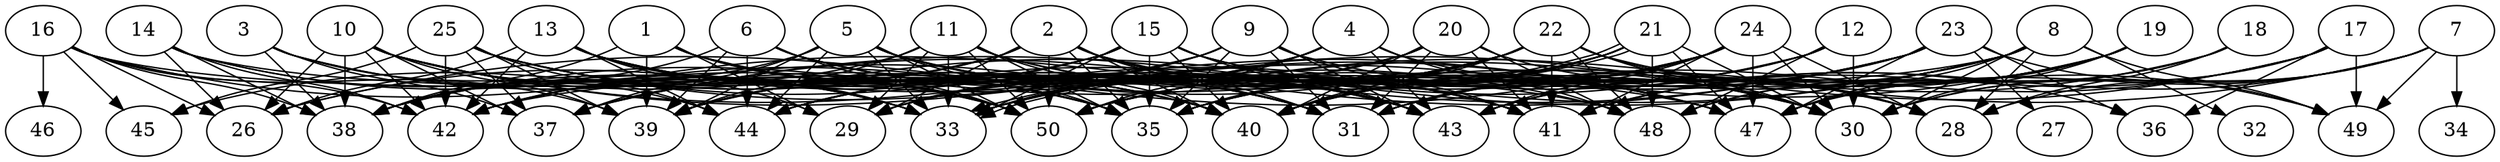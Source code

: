 // DAG automatically generated by daggen at Thu Oct  3 14:07:57 2019
// ./daggen --dot -n 50 --ccr 0.4 --fat 0.9 --regular 0.7 --density 0.6 --mindata 5242880 --maxdata 52428800 
digraph G {
  1 [size="107279360", alpha="0.08", expect_size="42911744"] 
  1 -> 29 [size ="42911744"]
  1 -> 31 [size ="42911744"]
  1 -> 35 [size ="42911744"]
  1 -> 38 [size ="42911744"]
  1 -> 39 [size ="42911744"]
  1 -> 48 [size ="42911744"]
  1 -> 50 [size ="42911744"]
  2 [size="128386560", alpha="0.18", expect_size="51354624"] 
  2 -> 28 [size ="51354624"]
  2 -> 29 [size ="51354624"]
  2 -> 31 [size ="51354624"]
  2 -> 35 [size ="51354624"]
  2 -> 37 [size ="51354624"]
  2 -> 40 [size ="51354624"]
  2 -> 41 [size ="51354624"]
  2 -> 42 [size ="51354624"]
  2 -> 43 [size ="51354624"]
  2 -> 45 [size ="51354624"]
  2 -> 50 [size ="51354624"]
  3 [size="55242240", alpha="0.02", expect_size="22096896"] 
  3 -> 33 [size ="22096896"]
  3 -> 35 [size ="22096896"]
  3 -> 37 [size ="22096896"]
  3 -> 38 [size ="22096896"]
  3 -> 44 [size ="22096896"]
  4 [size="30551040", alpha="0.18", expect_size="12220416"] 
  4 -> 28 [size ="12220416"]
  4 -> 33 [size ="12220416"]
  4 -> 39 [size ="12220416"]
  4 -> 43 [size ="12220416"]
  4 -> 44 [size ="12220416"]
  4 -> 48 [size ="12220416"]
  4 -> 50 [size ="12220416"]
  5 [size="108894720", alpha="0.11", expect_size="43557888"] 
  5 -> 30 [size ="43557888"]
  5 -> 31 [size ="43557888"]
  5 -> 33 [size ="43557888"]
  5 -> 35 [size ="43557888"]
  5 -> 37 [size ="43557888"]
  5 -> 38 [size ="43557888"]
  5 -> 39 [size ="43557888"]
  5 -> 41 [size ="43557888"]
  5 -> 43 [size ="43557888"]
  5 -> 44 [size ="43557888"]
  5 -> 50 [size ="43557888"]
  6 [size="98032640", alpha="0.10", expect_size="39213056"] 
  6 -> 31 [size ="39213056"]
  6 -> 38 [size ="39213056"]
  6 -> 39 [size ="39213056"]
  6 -> 41 [size ="39213056"]
  6 -> 43 [size ="39213056"]
  6 -> 44 [size ="39213056"]
  6 -> 50 [size ="39213056"]
  7 [size="102958080", alpha="0.09", expect_size="41183232"] 
  7 -> 28 [size ="41183232"]
  7 -> 30 [size ="41183232"]
  7 -> 34 [size ="41183232"]
  7 -> 41 [size ="41183232"]
  7 -> 47 [size ="41183232"]
  7 -> 49 [size ="41183232"]
  7 -> 50 [size ="41183232"]
  8 [size="108848640", alpha="0.04", expect_size="43539456"] 
  8 -> 28 [size ="43539456"]
  8 -> 30 [size ="43539456"]
  8 -> 32 [size ="43539456"]
  8 -> 35 [size ="43539456"]
  8 -> 37 [size ="43539456"]
  8 -> 39 [size ="43539456"]
  8 -> 40 [size ="43539456"]
  8 -> 42 [size ="43539456"]
  8 -> 43 [size ="43539456"]
  8 -> 47 [size ="43539456"]
  8 -> 49 [size ="43539456"]
  9 [size="35289600", alpha="0.01", expect_size="14115840"] 
  9 -> 26 [size ="14115840"]
  9 -> 29 [size ="14115840"]
  9 -> 31 [size ="14115840"]
  9 -> 35 [size ="14115840"]
  9 -> 36 [size ="14115840"]
  9 -> 39 [size ="14115840"]
  9 -> 41 [size ="14115840"]
  9 -> 43 [size ="14115840"]
  10 [size="95216640", alpha="0.04", expect_size="38086656"] 
  10 -> 26 [size ="38086656"]
  10 -> 30 [size ="38086656"]
  10 -> 33 [size ="38086656"]
  10 -> 37 [size ="38086656"]
  10 -> 38 [size ="38086656"]
  10 -> 39 [size ="38086656"]
  10 -> 40 [size ="38086656"]
  10 -> 42 [size ="38086656"]
  10 -> 47 [size ="38086656"]
  10 -> 50 [size ="38086656"]
  11 [size="122245120", alpha="0.18", expect_size="48898048"] 
  11 -> 29 [size ="48898048"]
  11 -> 33 [size ="48898048"]
  11 -> 35 [size ="48898048"]
  11 -> 38 [size ="48898048"]
  11 -> 39 [size ="48898048"]
  11 -> 40 [size ="48898048"]
  11 -> 41 [size ="48898048"]
  11 -> 47 [size ="48898048"]
  11 -> 50 [size ="48898048"]
  12 [size="50467840", alpha="0.12", expect_size="20187136"] 
  12 -> 30 [size ="20187136"]
  12 -> 31 [size ="20187136"]
  12 -> 35 [size ="20187136"]
  12 -> 40 [size ="20187136"]
  12 -> 44 [size ="20187136"]
  12 -> 48 [size ="20187136"]
  13 [size="40066560", alpha="0.01", expect_size="16026624"] 
  13 -> 26 [size ="16026624"]
  13 -> 29 [size ="16026624"]
  13 -> 31 [size ="16026624"]
  13 -> 33 [size ="16026624"]
  13 -> 35 [size ="16026624"]
  13 -> 40 [size ="16026624"]
  13 -> 42 [size ="16026624"]
  13 -> 43 [size ="16026624"]
  13 -> 44 [size ="16026624"]
  13 -> 50 [size ="16026624"]
  14 [size="50526720", alpha="0.14", expect_size="20210688"] 
  14 -> 26 [size ="20210688"]
  14 -> 33 [size ="20210688"]
  14 -> 38 [size ="20210688"]
  14 -> 42 [size ="20210688"]
  14 -> 47 [size ="20210688"]
  14 -> 50 [size ="20210688"]
  15 [size="40289280", alpha="0.15", expect_size="16115712"] 
  15 -> 30 [size ="16115712"]
  15 -> 33 [size ="16115712"]
  15 -> 35 [size ="16115712"]
  15 -> 38 [size ="16115712"]
  15 -> 39 [size ="16115712"]
  15 -> 40 [size ="16115712"]
  15 -> 42 [size ="16115712"]
  15 -> 43 [size ="16115712"]
  15 -> 47 [size ="16115712"]
  16 [size="105277440", alpha="0.14", expect_size="42110976"] 
  16 -> 26 [size ="42110976"]
  16 -> 38 [size ="42110976"]
  16 -> 39 [size ="42110976"]
  16 -> 40 [size ="42110976"]
  16 -> 42 [size ="42110976"]
  16 -> 45 [size ="42110976"]
  16 -> 46 [size ="42110976"]
  16 -> 48 [size ="42110976"]
  17 [size="48376320", alpha="0.07", expect_size="19350528"] 
  17 -> 30 [size ="19350528"]
  17 -> 31 [size ="19350528"]
  17 -> 36 [size ="19350528"]
  17 -> 41 [size ="19350528"]
  17 -> 49 [size ="19350528"]
  17 -> 50 [size ="19350528"]
  18 [size="99640320", alpha="0.15", expect_size="39856128"] 
  18 -> 28 [size ="39856128"]
  18 -> 40 [size ="39856128"]
  18 -> 47 [size ="39856128"]
  18 -> 48 [size ="39856128"]
  19 [size="124797440", alpha="0.01", expect_size="49918976"] 
  19 -> 30 [size ="49918976"]
  19 -> 31 [size ="49918976"]
  19 -> 33 [size ="49918976"]
  19 -> 41 [size ="49918976"]
  19 -> 43 [size ="49918976"]
  19 -> 47 [size ="49918976"]
  19 -> 48 [size ="49918976"]
  20 [size="129024000", alpha="0.16", expect_size="51609600"] 
  20 -> 30 [size ="51609600"]
  20 -> 31 [size ="51609600"]
  20 -> 33 [size ="51609600"]
  20 -> 38 [size ="51609600"]
  20 -> 40 [size ="51609600"]
  20 -> 41 [size ="51609600"]
  20 -> 44 [size ="51609600"]
  20 -> 48 [size ="51609600"]
  21 [size="32524800", alpha="0.08", expect_size="13009920"] 
  21 -> 30 [size ="13009920"]
  21 -> 33 [size ="13009920"]
  21 -> 33 [size ="13009920"]
  21 -> 35 [size ="13009920"]
  21 -> 40 [size ="13009920"]
  21 -> 44 [size ="13009920"]
  21 -> 47 [size ="13009920"]
  21 -> 48 [size ="13009920"]
  21 -> 50 [size ="13009920"]
  22 [size="23175680", alpha="0.19", expect_size="9270272"] 
  22 -> 28 [size ="9270272"]
  22 -> 29 [size ="9270272"]
  22 -> 30 [size ="9270272"]
  22 -> 33 [size ="9270272"]
  22 -> 35 [size ="9270272"]
  22 -> 39 [size ="9270272"]
  22 -> 40 [size ="9270272"]
  22 -> 41 [size ="9270272"]
  22 -> 42 [size ="9270272"]
  22 -> 44 [size ="9270272"]
  22 -> 48 [size ="9270272"]
  22 -> 49 [size ="9270272"]
  23 [size="94423040", alpha="0.17", expect_size="37769216"] 
  23 -> 27 [size ="37769216"]
  23 -> 31 [size ="37769216"]
  23 -> 35 [size ="37769216"]
  23 -> 36 [size ="37769216"]
  23 -> 37 [size ="37769216"]
  23 -> 42 [size ="37769216"]
  23 -> 43 [size ="37769216"]
  23 -> 47 [size ="37769216"]
  23 -> 49 [size ="37769216"]
  23 -> 50 [size ="37769216"]
  24 [size="100124160", alpha="0.19", expect_size="40049664"] 
  24 -> 26 [size ="40049664"]
  24 -> 28 [size ="40049664"]
  24 -> 29 [size ="40049664"]
  24 -> 30 [size ="40049664"]
  24 -> 31 [size ="40049664"]
  24 -> 33 [size ="40049664"]
  24 -> 35 [size ="40049664"]
  24 -> 40 [size ="40049664"]
  24 -> 41 [size ="40049664"]
  24 -> 43 [size ="40049664"]
  24 -> 47 [size ="40049664"]
  24 -> 50 [size ="40049664"]
  25 [size="66286080", alpha="0.16", expect_size="26514432"] 
  25 -> 31 [size ="26514432"]
  25 -> 35 [size ="26514432"]
  25 -> 37 [size ="26514432"]
  25 -> 39 [size ="26514432"]
  25 -> 41 [size ="26514432"]
  25 -> 42 [size ="26514432"]
  25 -> 44 [size ="26514432"]
  25 -> 45 [size ="26514432"]
  25 -> 47 [size ="26514432"]
  26 [size="36282880", alpha="0.08", expect_size="14513152"] 
  27 [size="118151680", alpha="0.15", expect_size="47260672"] 
  28 [size="41305600", alpha="0.19", expect_size="16522240"] 
  29 [size="126842880", alpha="0.06", expect_size="50737152"] 
  30 [size="129804800", alpha="0.07", expect_size="51921920"] 
  31 [size="107197440", alpha="0.06", expect_size="42878976"] 
  32 [size="35223040", alpha="0.12", expect_size="14089216"] 
  33 [size="29168640", alpha="0.03", expect_size="11667456"] 
  34 [size="13199360", alpha="0.20", expect_size="5279744"] 
  35 [size="122726400", alpha="0.01", expect_size="49090560"] 
  36 [size="99648000", alpha="0.18", expect_size="39859200"] 
  37 [size="28889600", alpha="0.01", expect_size="11555840"] 
  38 [size="118266880", alpha="0.19", expect_size="47306752"] 
  39 [size="109629440", alpha="0.15", expect_size="43851776"] 
  40 [size="25157120", alpha="0.12", expect_size="10062848"] 
  41 [size="64931840", alpha="0.11", expect_size="25972736"] 
  42 [size="102156800", alpha="0.13", expect_size="40862720"] 
  43 [size="56232960", alpha="0.08", expect_size="22493184"] 
  44 [size="72084480", alpha="0.17", expect_size="28833792"] 
  45 [size="69168640", alpha="0.16", expect_size="27667456"] 
  46 [size="74664960", alpha="0.19", expect_size="29865984"] 
  47 [size="62784000", alpha="0.20", expect_size="25113600"] 
  48 [size="68794880", alpha="0.05", expect_size="27517952"] 
  49 [size="61265920", alpha="0.10", expect_size="24506368"] 
  50 [size="33922560", alpha="0.14", expect_size="13569024"] 
}
